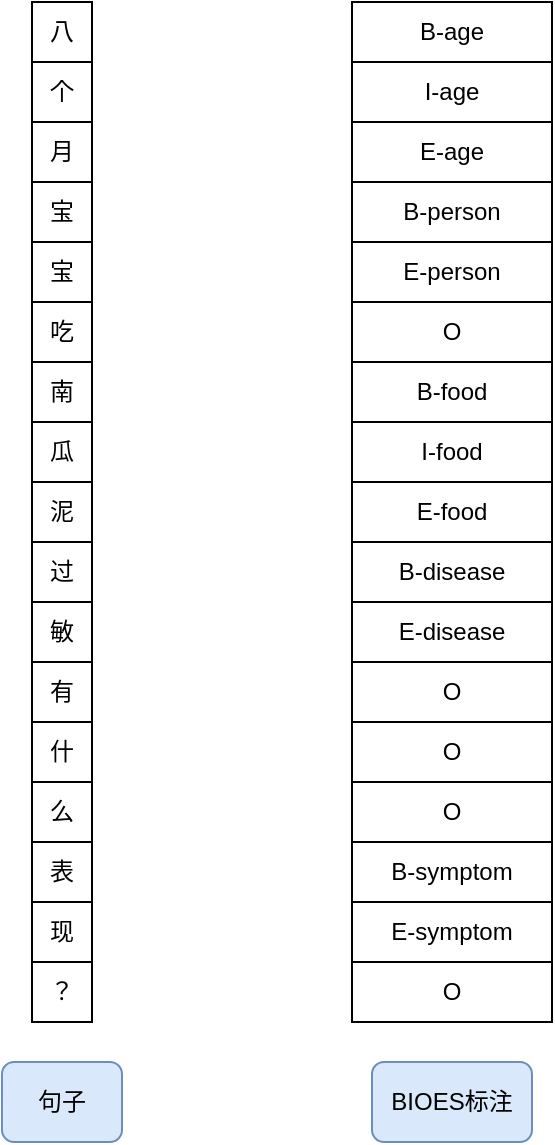 <mxfile version="21.3.5" type="github">
  <diagram name="第 1 页" id="ANzjNIa2d4n2FwAmeAh-">
    <mxGraphModel dx="474" dy="650" grid="1" gridSize="10" guides="1" tooltips="1" connect="1" arrows="1" fold="1" page="1" pageScale="1" pageWidth="1169" pageHeight="827" math="0" shadow="0">
      <root>
        <mxCell id="0" />
        <mxCell id="1" parent="0" />
        <mxCell id="nxVavLcviBWLUvR2d1dI-2" value="八" style="rounded=0;whiteSpace=wrap;html=1;" vertex="1" parent="1">
          <mxGeometry x="180" y="130" width="30" height="30" as="geometry" />
        </mxCell>
        <mxCell id="nxVavLcviBWLUvR2d1dI-3" value="个" style="rounded=0;whiteSpace=wrap;html=1;" vertex="1" parent="1">
          <mxGeometry x="180" y="160" width="30" height="30" as="geometry" />
        </mxCell>
        <mxCell id="nxVavLcviBWLUvR2d1dI-4" value="月" style="rounded=0;whiteSpace=wrap;html=1;" vertex="1" parent="1">
          <mxGeometry x="180" y="190" width="30" height="30" as="geometry" />
        </mxCell>
        <mxCell id="nxVavLcviBWLUvR2d1dI-5" value="宝" style="rounded=0;whiteSpace=wrap;html=1;" vertex="1" parent="1">
          <mxGeometry x="180" y="220" width="30" height="30" as="geometry" />
        </mxCell>
        <mxCell id="nxVavLcviBWLUvR2d1dI-6" value="宝" style="rounded=0;whiteSpace=wrap;html=1;" vertex="1" parent="1">
          <mxGeometry x="180" y="250" width="30" height="30" as="geometry" />
        </mxCell>
        <mxCell id="nxVavLcviBWLUvR2d1dI-7" value="吃" style="rounded=0;whiteSpace=wrap;html=1;" vertex="1" parent="1">
          <mxGeometry x="180" y="280" width="30" height="30" as="geometry" />
        </mxCell>
        <mxCell id="nxVavLcviBWLUvR2d1dI-8" value="南" style="rounded=0;whiteSpace=wrap;html=1;" vertex="1" parent="1">
          <mxGeometry x="180" y="310" width="30" height="30" as="geometry" />
        </mxCell>
        <mxCell id="nxVavLcviBWLUvR2d1dI-9" value="瓜" style="rounded=0;whiteSpace=wrap;html=1;" vertex="1" parent="1">
          <mxGeometry x="180" y="340" width="30" height="30" as="geometry" />
        </mxCell>
        <mxCell id="nxVavLcviBWLUvR2d1dI-10" value="泥" style="rounded=0;whiteSpace=wrap;html=1;" vertex="1" parent="1">
          <mxGeometry x="180" y="370" width="30" height="30" as="geometry" />
        </mxCell>
        <mxCell id="nxVavLcviBWLUvR2d1dI-11" value="过" style="rounded=0;whiteSpace=wrap;html=1;" vertex="1" parent="1">
          <mxGeometry x="180" y="400" width="30" height="30" as="geometry" />
        </mxCell>
        <mxCell id="nxVavLcviBWLUvR2d1dI-12" value="敏" style="rounded=0;whiteSpace=wrap;html=1;" vertex="1" parent="1">
          <mxGeometry x="180" y="430" width="30" height="30" as="geometry" />
        </mxCell>
        <mxCell id="nxVavLcviBWLUvR2d1dI-13" value="有" style="rounded=0;whiteSpace=wrap;html=1;" vertex="1" parent="1">
          <mxGeometry x="180" y="460" width="30" height="30" as="geometry" />
        </mxCell>
        <mxCell id="nxVavLcviBWLUvR2d1dI-14" value="什" style="rounded=0;whiteSpace=wrap;html=1;" vertex="1" parent="1">
          <mxGeometry x="180" y="490" width="30" height="30" as="geometry" />
        </mxCell>
        <mxCell id="nxVavLcviBWLUvR2d1dI-15" value="么" style="rounded=0;whiteSpace=wrap;html=1;" vertex="1" parent="1">
          <mxGeometry x="180" y="520" width="30" height="30" as="geometry" />
        </mxCell>
        <mxCell id="nxVavLcviBWLUvR2d1dI-16" value="表" style="rounded=0;whiteSpace=wrap;html=1;" vertex="1" parent="1">
          <mxGeometry x="180" y="550" width="30" height="30" as="geometry" />
        </mxCell>
        <mxCell id="nxVavLcviBWLUvR2d1dI-17" value="现" style="rounded=0;whiteSpace=wrap;html=1;" vertex="1" parent="1">
          <mxGeometry x="180" y="580" width="30" height="30" as="geometry" />
        </mxCell>
        <mxCell id="nxVavLcviBWLUvR2d1dI-18" value="？" style="rounded=0;whiteSpace=wrap;html=1;" vertex="1" parent="1">
          <mxGeometry x="180" y="610" width="30" height="30" as="geometry" />
        </mxCell>
        <mxCell id="nxVavLcviBWLUvR2d1dI-35" value="B-age" style="rounded=0;whiteSpace=wrap;html=1;" vertex="1" parent="1">
          <mxGeometry x="340" y="130" width="100" height="30" as="geometry" />
        </mxCell>
        <mxCell id="nxVavLcviBWLUvR2d1dI-36" value="I-age" style="rounded=0;whiteSpace=wrap;html=1;" vertex="1" parent="1">
          <mxGeometry x="340" y="160" width="100" height="30" as="geometry" />
        </mxCell>
        <mxCell id="nxVavLcviBWLUvR2d1dI-37" value="E-age" style="rounded=0;whiteSpace=wrap;html=1;" vertex="1" parent="1">
          <mxGeometry x="340" y="190" width="100" height="30" as="geometry" />
        </mxCell>
        <mxCell id="nxVavLcviBWLUvR2d1dI-38" value="B-person" style="rounded=0;whiteSpace=wrap;html=1;" vertex="1" parent="1">
          <mxGeometry x="340" y="220" width="100" height="30" as="geometry" />
        </mxCell>
        <mxCell id="nxVavLcviBWLUvR2d1dI-39" value="E-person" style="rounded=0;whiteSpace=wrap;html=1;" vertex="1" parent="1">
          <mxGeometry x="340" y="250" width="100" height="30" as="geometry" />
        </mxCell>
        <mxCell id="nxVavLcviBWLUvR2d1dI-40" value="O" style="rounded=0;whiteSpace=wrap;html=1;" vertex="1" parent="1">
          <mxGeometry x="340" y="280" width="100" height="30" as="geometry" />
        </mxCell>
        <mxCell id="nxVavLcviBWLUvR2d1dI-41" value="B-food" style="rounded=0;whiteSpace=wrap;html=1;" vertex="1" parent="1">
          <mxGeometry x="340" y="310" width="100" height="30" as="geometry" />
        </mxCell>
        <mxCell id="nxVavLcviBWLUvR2d1dI-42" value="I-food" style="rounded=0;whiteSpace=wrap;html=1;" vertex="1" parent="1">
          <mxGeometry x="340" y="340" width="100" height="30" as="geometry" />
        </mxCell>
        <mxCell id="nxVavLcviBWLUvR2d1dI-43" value="E-food" style="rounded=0;whiteSpace=wrap;html=1;" vertex="1" parent="1">
          <mxGeometry x="340" y="370" width="100" height="30" as="geometry" />
        </mxCell>
        <mxCell id="nxVavLcviBWLUvR2d1dI-44" value="B-disease" style="rounded=0;whiteSpace=wrap;html=1;" vertex="1" parent="1">
          <mxGeometry x="340" y="400" width="100" height="30" as="geometry" />
        </mxCell>
        <mxCell id="nxVavLcviBWLUvR2d1dI-45" value="E-disease" style="rounded=0;whiteSpace=wrap;html=1;" vertex="1" parent="1">
          <mxGeometry x="340" y="430" width="100" height="30" as="geometry" />
        </mxCell>
        <mxCell id="nxVavLcviBWLUvR2d1dI-46" value="O" style="rounded=0;whiteSpace=wrap;html=1;" vertex="1" parent="1">
          <mxGeometry x="340" y="460" width="100" height="30" as="geometry" />
        </mxCell>
        <mxCell id="nxVavLcviBWLUvR2d1dI-47" value="O" style="rounded=0;whiteSpace=wrap;html=1;" vertex="1" parent="1">
          <mxGeometry x="340" y="490" width="100" height="30" as="geometry" />
        </mxCell>
        <mxCell id="nxVavLcviBWLUvR2d1dI-48" value="O" style="rounded=0;whiteSpace=wrap;html=1;" vertex="1" parent="1">
          <mxGeometry x="340" y="520" width="100" height="30" as="geometry" />
        </mxCell>
        <mxCell id="nxVavLcviBWLUvR2d1dI-49" value="B-symptom" style="rounded=0;whiteSpace=wrap;html=1;" vertex="1" parent="1">
          <mxGeometry x="340" y="550" width="100" height="30" as="geometry" />
        </mxCell>
        <mxCell id="nxVavLcviBWLUvR2d1dI-50" value="E-symptom" style="rounded=0;whiteSpace=wrap;html=1;" vertex="1" parent="1">
          <mxGeometry x="340" y="580" width="100" height="30" as="geometry" />
        </mxCell>
        <mxCell id="nxVavLcviBWLUvR2d1dI-51" value="O" style="rounded=0;whiteSpace=wrap;html=1;" vertex="1" parent="1">
          <mxGeometry x="340" y="610" width="100" height="30" as="geometry" />
        </mxCell>
        <mxCell id="nxVavLcviBWLUvR2d1dI-52" value="句子" style="rounded=1;whiteSpace=wrap;html=1;fillColor=#dae8fc;strokeColor=#6c8ebf;" vertex="1" parent="1">
          <mxGeometry x="165" y="660" width="60" height="40" as="geometry" />
        </mxCell>
        <mxCell id="nxVavLcviBWLUvR2d1dI-53" value="BIOES标注" style="rounded=1;whiteSpace=wrap;html=1;fillColor=#dae8fc;strokeColor=#6c8ebf;" vertex="1" parent="1">
          <mxGeometry x="350" y="660" width="80" height="40" as="geometry" />
        </mxCell>
      </root>
    </mxGraphModel>
  </diagram>
</mxfile>
